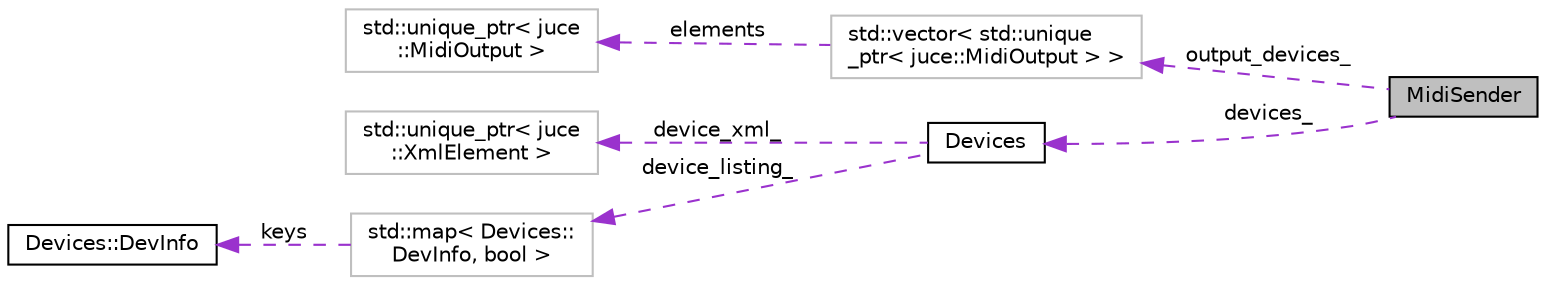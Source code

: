 digraph "MidiSender"
{
 // INTERACTIVE_SVG=YES
 // LATEX_PDF_SIZE
  edge [fontname="Helvetica",fontsize="10",labelfontname="Helvetica",labelfontsize="10"];
  node [fontname="Helvetica",fontsize="10",shape=record];
  rankdir="LR";
  Node1 [label="MidiSender",height=0.2,width=0.4,color="black", fillcolor="grey75", style="filled", fontcolor="black",tooltip=" "];
  Node2 -> Node1 [dir="back",color="darkorchid3",fontsize="10",style="dashed",label=" output_devices_" ,fontname="Helvetica"];
  Node2 [label="std::vector\< std::unique\l_ptr\< juce::MidiOutput \> \>",height=0.2,width=0.4,color="grey75", fillcolor="white", style="filled",tooltip=" "];
  Node3 -> Node2 [dir="back",color="darkorchid3",fontsize="10",style="dashed",label=" elements" ,fontname="Helvetica"];
  Node3 [label="std::unique_ptr\< juce\l::MidiOutput \>",height=0.2,width=0.4,color="grey75", fillcolor="white", style="filled",tooltip=" "];
  Node4 -> Node1 [dir="back",color="darkorchid3",fontsize="10",style="dashed",label=" devices_" ,fontname="Helvetica"];
  Node4 [label="Devices",height=0.2,width=0.4,color="black", fillcolor="white", style="filled",URL="$class_devices.html",tooltip=" "];
  Node5 -> Node4 [dir="back",color="darkorchid3",fontsize="10",style="dashed",label=" device_xml_" ,fontname="Helvetica"];
  Node5 [label="std::unique_ptr\< juce\l::XmlElement \>",height=0.2,width=0.4,color="grey75", fillcolor="white", style="filled",tooltip=" "];
  Node6 -> Node4 [dir="back",color="darkorchid3",fontsize="10",style="dashed",label=" device_listing_" ,fontname="Helvetica"];
  Node6 [label="std::map\< Devices::\lDevInfo, bool \>",height=0.2,width=0.4,color="grey75", fillcolor="white", style="filled",tooltip=" "];
  Node7 -> Node6 [dir="back",color="darkorchid3",fontsize="10",style="dashed",label=" keys" ,fontname="Helvetica"];
  Node7 [label="Devices::DevInfo",height=0.2,width=0.4,color="black", fillcolor="white", style="filled",URL="$struct_devices_1_1_dev_info.html",tooltip=" "];
}
